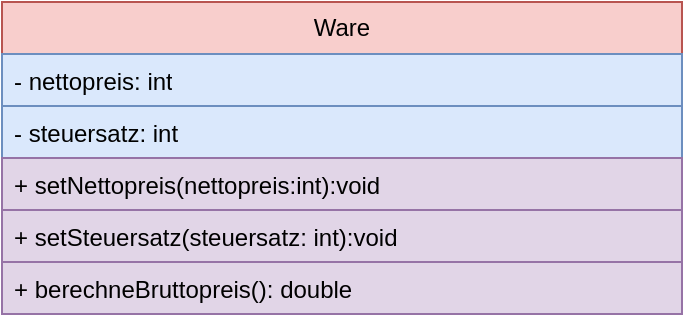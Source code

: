 <mxfile version="28.2.5">
  <diagram name="Seite-1" id="pAn_6npFPHyp7trlULCb">
    <mxGraphModel dx="706" dy="632" grid="1" gridSize="10" guides="1" tooltips="1" connect="1" arrows="1" fold="1" page="1" pageScale="1" pageWidth="827" pageHeight="1169" math="0" shadow="0">
      <root>
        <mxCell id="0" />
        <mxCell id="1" parent="0" />
        <mxCell id="G1ge87EFwXCf96HBOtFN-1" value="Ware" style="swimlane;fontStyle=0;childLayout=stackLayout;horizontal=1;startSize=26;fillColor=#f8cecc;horizontalStack=0;resizeParent=1;resizeParentMax=0;resizeLast=0;collapsible=1;marginBottom=0;whiteSpace=wrap;html=1;strokeColor=#b85450;" vertex="1" parent="1">
          <mxGeometry x="60" y="10" width="340" height="156" as="geometry" />
        </mxCell>
        <mxCell id="G1ge87EFwXCf96HBOtFN-2" value="- nettopreis: int" style="text;strokeColor=#6c8ebf;fillColor=#dae8fc;align=left;verticalAlign=top;spacingLeft=4;spacingRight=4;overflow=hidden;rotatable=0;points=[[0,0.5],[1,0.5]];portConstraint=eastwest;whiteSpace=wrap;html=1;" vertex="1" parent="G1ge87EFwXCf96HBOtFN-1">
          <mxGeometry y="26" width="340" height="26" as="geometry" />
        </mxCell>
        <mxCell id="G1ge87EFwXCf96HBOtFN-3" value="- steuersatz: int" style="text;strokeColor=#6c8ebf;fillColor=#dae8fc;align=left;verticalAlign=top;spacingLeft=4;spacingRight=4;overflow=hidden;rotatable=0;points=[[0,0.5],[1,0.5]];portConstraint=eastwest;whiteSpace=wrap;html=1;" vertex="1" parent="G1ge87EFwXCf96HBOtFN-1">
          <mxGeometry y="52" width="340" height="26" as="geometry" />
        </mxCell>
        <mxCell id="G1ge87EFwXCf96HBOtFN-4" value="+ setNettopreis(nettopreis:int):void" style="text;strokeColor=#9673a6;fillColor=#e1d5e7;align=left;verticalAlign=top;spacingLeft=4;spacingRight=4;overflow=hidden;rotatable=0;points=[[0,0.5],[1,0.5]];portConstraint=eastwest;whiteSpace=wrap;html=1;" vertex="1" parent="G1ge87EFwXCf96HBOtFN-1">
          <mxGeometry y="78" width="340" height="26" as="geometry" />
        </mxCell>
        <mxCell id="G1ge87EFwXCf96HBOtFN-10" value="+ setSteuersatz(steuersatz: int):void" style="text;strokeColor=#9673a6;fillColor=#e1d5e7;align=left;verticalAlign=top;spacingLeft=4;spacingRight=4;overflow=hidden;rotatable=0;points=[[0,0.5],[1,0.5]];portConstraint=eastwest;whiteSpace=wrap;html=1;" vertex="1" parent="G1ge87EFwXCf96HBOtFN-1">
          <mxGeometry y="104" width="340" height="26" as="geometry" />
        </mxCell>
        <mxCell id="G1ge87EFwXCf96HBOtFN-9" value="+ berechneBruttopreis(): double" style="text;strokeColor=#9673a6;fillColor=#e1d5e7;align=left;verticalAlign=top;spacingLeft=4;spacingRight=4;overflow=hidden;rotatable=0;points=[[0,0.5],[1,0.5]];portConstraint=eastwest;whiteSpace=wrap;html=1;" vertex="1" parent="G1ge87EFwXCf96HBOtFN-1">
          <mxGeometry y="130" width="340" height="26" as="geometry" />
        </mxCell>
      </root>
    </mxGraphModel>
  </diagram>
</mxfile>
